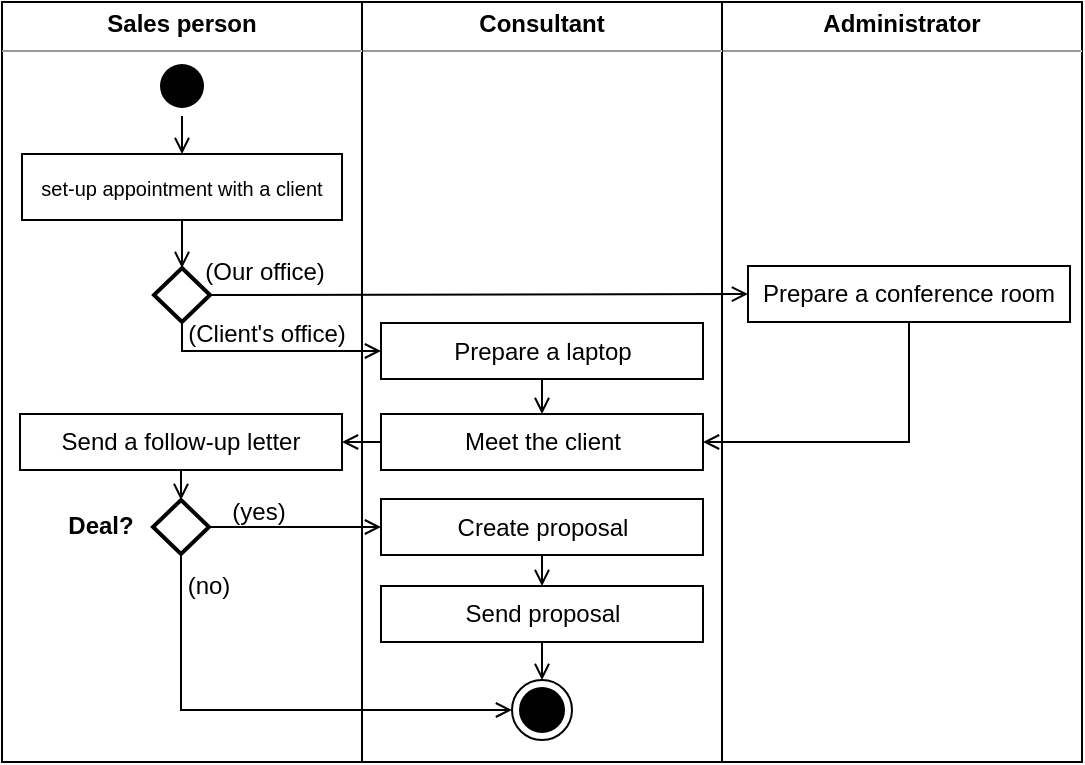 <mxfile version="22.1.0" type="device">
  <diagram name="Страница — 1" id="qOUhVUbfRyW9krve8uwG">
    <mxGraphModel dx="951" dy="545" grid="0" gridSize="10" guides="1" tooltips="1" connect="1" arrows="1" fold="1" page="1" pageScale="1" pageWidth="827" pageHeight="1169" background="#FFFFFF" math="0" shadow="0">
      <root>
        <mxCell id="0" />
        <mxCell id="1" parent="0" />
        <mxCell id="4RLCPVnjVEkTh-LawadL-70" value="&lt;p style=&quot;margin:0px;margin-top:4px;text-align:center;&quot;&gt;&lt;b&gt;Administrator&lt;/b&gt;&lt;/p&gt;&lt;hr size=&quot;1&quot;&gt;&lt;div style=&quot;height:2px;&quot;&gt;&lt;/div&gt;" style="verticalAlign=top;align=left;overflow=fill;fontSize=12;fontFamily=Helvetica;html=1;whiteSpace=wrap;" vertex="1" parent="1">
          <mxGeometry x="465" y="45" width="180" height="380" as="geometry" />
        </mxCell>
        <mxCell id="4RLCPVnjVEkTh-LawadL-71" value="&lt;p style=&quot;margin:0px;margin-top:4px;text-align:center;&quot;&gt;&lt;b&gt;Consultant&lt;/b&gt;&lt;/p&gt;&lt;hr size=&quot;1&quot;&gt;&lt;div style=&quot;height:2px;&quot;&gt;&lt;/div&gt;" style="verticalAlign=top;align=left;overflow=fill;fontSize=12;fontFamily=Helvetica;html=1;whiteSpace=wrap;" vertex="1" parent="1">
          <mxGeometry x="285" y="45" width="180" height="380" as="geometry" />
        </mxCell>
        <mxCell id="4RLCPVnjVEkTh-LawadL-72" value="&lt;p style=&quot;margin:0px;margin-top:4px;text-align:center;&quot;&gt;&lt;b&gt;Sales person&lt;/b&gt;&lt;/p&gt;&lt;hr size=&quot;1&quot;&gt;&lt;div style=&quot;height:2px;&quot;&gt;&lt;/div&gt;" style="verticalAlign=top;align=left;overflow=fill;fontSize=12;fontFamily=Helvetica;html=1;whiteSpace=wrap;" vertex="1" parent="1">
          <mxGeometry x="105" y="45" width="180" height="380" as="geometry" />
        </mxCell>
        <mxCell id="4RLCPVnjVEkTh-LawadL-75" value="&lt;font style=&quot;font-size: 10px;&quot;&gt;set-up appointment with a client&lt;/font&gt;" style="html=1;whiteSpace=wrap;" vertex="1" parent="1">
          <mxGeometry x="115" y="121" width="160" height="33" as="geometry" />
        </mxCell>
        <mxCell id="4RLCPVnjVEkTh-LawadL-76" value="" style="ellipse;html=1;shape=startState;fillColor=#000000;strokeColor=none;" vertex="1" parent="1">
          <mxGeometry x="180" y="72" width="30" height="30" as="geometry" />
        </mxCell>
        <mxCell id="4RLCPVnjVEkTh-LawadL-77" value="" style="edgeStyle=orthogonalEdgeStyle;html=1;verticalAlign=bottom;endArrow=open;endSize=6;strokeColor=#000000;entryX=0.5;entryY=0;entryDx=0;entryDy=0;" edge="1" source="4RLCPVnjVEkTh-LawadL-76" parent="1" target="4RLCPVnjVEkTh-LawadL-75">
          <mxGeometry relative="1" as="geometry">
            <mxPoint x="195" y="162" as="targetPoint" />
          </mxGeometry>
        </mxCell>
        <mxCell id="4RLCPVnjVEkTh-LawadL-78" value="" style="strokeWidth=2;html=1;shape=mxgraph.flowchart.decision;whiteSpace=wrap;" vertex="1" parent="1">
          <mxGeometry x="181" y="178" width="28" height="27" as="geometry" />
        </mxCell>
        <mxCell id="4RLCPVnjVEkTh-LawadL-79" value="" style="endArrow=open;endFill=1;endSize=6;html=1;exitX=0.5;exitY=1;exitDx=0;exitDy=0;entryX=0.5;entryY=0;entryDx=0;entryDy=0;entryPerimeter=0;" edge="1" parent="1" source="4RLCPVnjVEkTh-LawadL-75" target="4RLCPVnjVEkTh-LawadL-78">
          <mxGeometry width="160" relative="1" as="geometry">
            <mxPoint x="338" y="190" as="sourcePoint" />
            <mxPoint x="498" y="190" as="targetPoint" />
          </mxGeometry>
        </mxCell>
        <mxCell id="4RLCPVnjVEkTh-LawadL-80" value="Prepare a conference room" style="html=1;whiteSpace=wrap;" vertex="1" parent="1">
          <mxGeometry x="478" y="177" width="161" height="28" as="geometry" />
        </mxCell>
        <mxCell id="4RLCPVnjVEkTh-LawadL-81" value="" style="endArrow=open;endFill=1;endSize=6;html=1;exitX=1;exitY=0.5;exitDx=0;exitDy=0;entryX=0;entryY=0.5;entryDx=0;entryDy=0;exitPerimeter=0;" edge="1" parent="1" source="4RLCPVnjVEkTh-LawadL-78" target="4RLCPVnjVEkTh-LawadL-80">
          <mxGeometry width="160" relative="1" as="geometry">
            <mxPoint x="205" y="164" as="sourcePoint" />
            <mxPoint x="205" y="188" as="targetPoint" />
          </mxGeometry>
        </mxCell>
        <mxCell id="4RLCPVnjVEkTh-LawadL-82" value="Prepare a laptop" style="html=1;whiteSpace=wrap;" vertex="1" parent="1">
          <mxGeometry x="294.5" y="205.5" width="161" height="28" as="geometry" />
        </mxCell>
        <mxCell id="4RLCPVnjVEkTh-LawadL-83" value="" style="endArrow=open;endFill=1;endSize=6;html=1;exitX=0.5;exitY=1;exitDx=0;exitDy=0;entryX=0;entryY=0.5;entryDx=0;entryDy=0;exitPerimeter=0;rounded=0;edgeStyle=orthogonalEdgeStyle;" edge="1" parent="1" source="4RLCPVnjVEkTh-LawadL-78" target="4RLCPVnjVEkTh-LawadL-82">
          <mxGeometry width="160" relative="1" as="geometry">
            <mxPoint x="219" y="202" as="sourcePoint" />
            <mxPoint x="488" y="201" as="targetPoint" />
          </mxGeometry>
        </mxCell>
        <mxCell id="4RLCPVnjVEkTh-LawadL-84" value="Meet the client" style="html=1;whiteSpace=wrap;" vertex="1" parent="1">
          <mxGeometry x="294.5" y="251" width="161" height="28" as="geometry" />
        </mxCell>
        <mxCell id="4RLCPVnjVEkTh-LawadL-89" value="" style="endArrow=open;endFill=1;endSize=6;html=1;exitX=0.5;exitY=1;exitDx=0;exitDy=0;entryX=1;entryY=0.5;entryDx=0;entryDy=0;edgeStyle=orthogonalEdgeStyle;rounded=0;" edge="1" parent="1" source="4RLCPVnjVEkTh-LawadL-80" target="4RLCPVnjVEkTh-LawadL-84">
          <mxGeometry width="160" relative="1" as="geometry">
            <mxPoint x="215" y="174" as="sourcePoint" />
            <mxPoint x="215" y="198" as="targetPoint" />
          </mxGeometry>
        </mxCell>
        <mxCell id="4RLCPVnjVEkTh-LawadL-90" value="Send a follow-up letter" style="html=1;whiteSpace=wrap;" vertex="1" parent="1">
          <mxGeometry x="114" y="251" width="161" height="28" as="geometry" />
        </mxCell>
        <mxCell id="4RLCPVnjVEkTh-LawadL-91" value="" style="endArrow=open;endFill=1;endSize=6;html=1;exitX=0;exitY=0.5;exitDx=0;exitDy=0;entryX=1;entryY=0.5;entryDx=0;entryDy=0;" edge="1" parent="1" source="4RLCPVnjVEkTh-LawadL-84" target="4RLCPVnjVEkTh-LawadL-90">
          <mxGeometry width="160" relative="1" as="geometry">
            <mxPoint x="385" y="243" as="sourcePoint" />
            <mxPoint x="385" y="262" as="targetPoint" />
          </mxGeometry>
        </mxCell>
        <mxCell id="4RLCPVnjVEkTh-LawadL-92" value="" style="strokeWidth=2;html=1;shape=mxgraph.flowchart.decision;whiteSpace=wrap;" vertex="1" parent="1">
          <mxGeometry x="180.5" y="294" width="28" height="27" as="geometry" />
        </mxCell>
        <mxCell id="4RLCPVnjVEkTh-LawadL-93" value="" style="endArrow=open;endFill=1;endSize=6;html=1;exitX=0.5;exitY=1;exitDx=0;exitDy=0;entryX=0.5;entryY=0;entryDx=0;entryDy=0;entryPerimeter=0;" edge="1" parent="1" source="4RLCPVnjVEkTh-LawadL-90" target="4RLCPVnjVEkTh-LawadL-92">
          <mxGeometry width="160" relative="1" as="geometry">
            <mxPoint x="205" y="164" as="sourcePoint" />
            <mxPoint x="205" y="188" as="targetPoint" />
          </mxGeometry>
        </mxCell>
        <mxCell id="4RLCPVnjVEkTh-LawadL-94" value="Create proposal" style="html=1;whiteSpace=wrap;" vertex="1" parent="1">
          <mxGeometry x="294.5" y="293.5" width="161" height="28" as="geometry" />
        </mxCell>
        <mxCell id="4RLCPVnjVEkTh-LawadL-95" value="Send proposal" style="html=1;whiteSpace=wrap;" vertex="1" parent="1">
          <mxGeometry x="294.5" y="337" width="161" height="28" as="geometry" />
        </mxCell>
        <mxCell id="4RLCPVnjVEkTh-LawadL-96" value="" style="ellipse;html=1;shape=endState;fillColor=#000000;strokeColor=#000000;" vertex="1" parent="1">
          <mxGeometry x="360" y="384" width="30" height="30" as="geometry" />
        </mxCell>
        <mxCell id="4RLCPVnjVEkTh-LawadL-98" value="" style="endArrow=open;endFill=1;endSize=6;html=1;exitX=0.5;exitY=1;exitDx=0;exitDy=0;entryX=0.5;entryY=0;entryDx=0;entryDy=0;" edge="1" parent="1" source="4RLCPVnjVEkTh-LawadL-94" target="4RLCPVnjVEkTh-LawadL-95">
          <mxGeometry width="160" relative="1" as="geometry">
            <mxPoint x="385" y="243" as="sourcePoint" />
            <mxPoint x="385" y="262" as="targetPoint" />
          </mxGeometry>
        </mxCell>
        <mxCell id="4RLCPVnjVEkTh-LawadL-99" value="" style="endArrow=open;endFill=1;endSize=6;html=1;exitX=0.5;exitY=1;exitDx=0;exitDy=0;entryX=0.5;entryY=0;entryDx=0;entryDy=0;" edge="1" parent="1" source="4RLCPVnjVEkTh-LawadL-95" target="4RLCPVnjVEkTh-LawadL-96">
          <mxGeometry width="160" relative="1" as="geometry">
            <mxPoint x="395" y="253" as="sourcePoint" />
            <mxPoint x="395" y="272" as="targetPoint" />
          </mxGeometry>
        </mxCell>
        <mxCell id="4RLCPVnjVEkTh-LawadL-100" value="" style="endArrow=open;endFill=1;endSize=6;html=1;exitX=1;exitY=0.5;exitDx=0;exitDy=0;exitPerimeter=0;entryX=0;entryY=0.5;entryDx=0;entryDy=0;" edge="1" parent="1" source="4RLCPVnjVEkTh-LawadL-92" target="4RLCPVnjVEkTh-LawadL-94">
          <mxGeometry width="160" relative="1" as="geometry">
            <mxPoint x="405" y="263" as="sourcePoint" />
            <mxPoint x="405" y="282" as="targetPoint" />
          </mxGeometry>
        </mxCell>
        <mxCell id="4RLCPVnjVEkTh-LawadL-101" value="" style="endArrow=open;endFill=1;endSize=6;html=1;exitX=0.5;exitY=1;exitDx=0;exitDy=0;exitPerimeter=0;entryX=0;entryY=0.5;entryDx=0;entryDy=0;edgeStyle=orthogonalEdgeStyle;rounded=0;" edge="1" parent="1" source="4RLCPVnjVEkTh-LawadL-92" target="4RLCPVnjVEkTh-LawadL-96">
          <mxGeometry width="160" relative="1" as="geometry">
            <mxPoint x="415" y="273" as="sourcePoint" />
            <mxPoint x="415" y="292" as="targetPoint" />
          </mxGeometry>
        </mxCell>
        <mxCell id="4RLCPVnjVEkTh-LawadL-102" value="(Our office)" style="text;html=1;align=center;verticalAlign=middle;resizable=0;points=[];autosize=1;strokeColor=none;fillColor=none;" vertex="1" parent="1">
          <mxGeometry x="197" y="167" width="78" height="26" as="geometry" />
        </mxCell>
        <mxCell id="4RLCPVnjVEkTh-LawadL-103" value="(Client&#39;s office)" style="text;html=1;align=center;verticalAlign=middle;resizable=0;points=[];autosize=1;strokeColor=none;fillColor=none;" vertex="1" parent="1">
          <mxGeometry x="188" y="198" width="97" height="26" as="geometry" />
        </mxCell>
        <mxCell id="4RLCPVnjVEkTh-LawadL-104" value="&lt;b&gt;Deal?&lt;/b&gt;" style="text;html=1;align=center;verticalAlign=middle;resizable=0;points=[];autosize=1;strokeColor=none;fillColor=none;" vertex="1" parent="1">
          <mxGeometry x="128" y="294" width="51" height="26" as="geometry" />
        </mxCell>
        <mxCell id="4RLCPVnjVEkTh-LawadL-105" value="(yes)" style="text;html=1;align=center;verticalAlign=middle;resizable=0;points=[];autosize=1;strokeColor=none;fillColor=none;" vertex="1" parent="1">
          <mxGeometry x="210" y="287" width="45" height="26" as="geometry" />
        </mxCell>
        <mxCell id="4RLCPVnjVEkTh-LawadL-106" value="(no)" style="text;html=1;align=center;verticalAlign=middle;resizable=0;points=[];autosize=1;strokeColor=none;fillColor=none;" vertex="1" parent="1">
          <mxGeometry x="188" y="324" width="39" height="26" as="geometry" />
        </mxCell>
        <mxCell id="4RLCPVnjVEkTh-LawadL-107" value="" style="endArrow=open;endFill=1;endSize=6;html=1;exitX=0.5;exitY=1;exitDx=0;exitDy=0;entryX=0.5;entryY=0;entryDx=0;entryDy=0;" edge="1" parent="1" source="4RLCPVnjVEkTh-LawadL-82" target="4RLCPVnjVEkTh-LawadL-84">
          <mxGeometry width="160" relative="1" as="geometry">
            <mxPoint x="385" y="332" as="sourcePoint" />
            <mxPoint x="385" y="347" as="targetPoint" />
          </mxGeometry>
        </mxCell>
      </root>
    </mxGraphModel>
  </diagram>
</mxfile>
